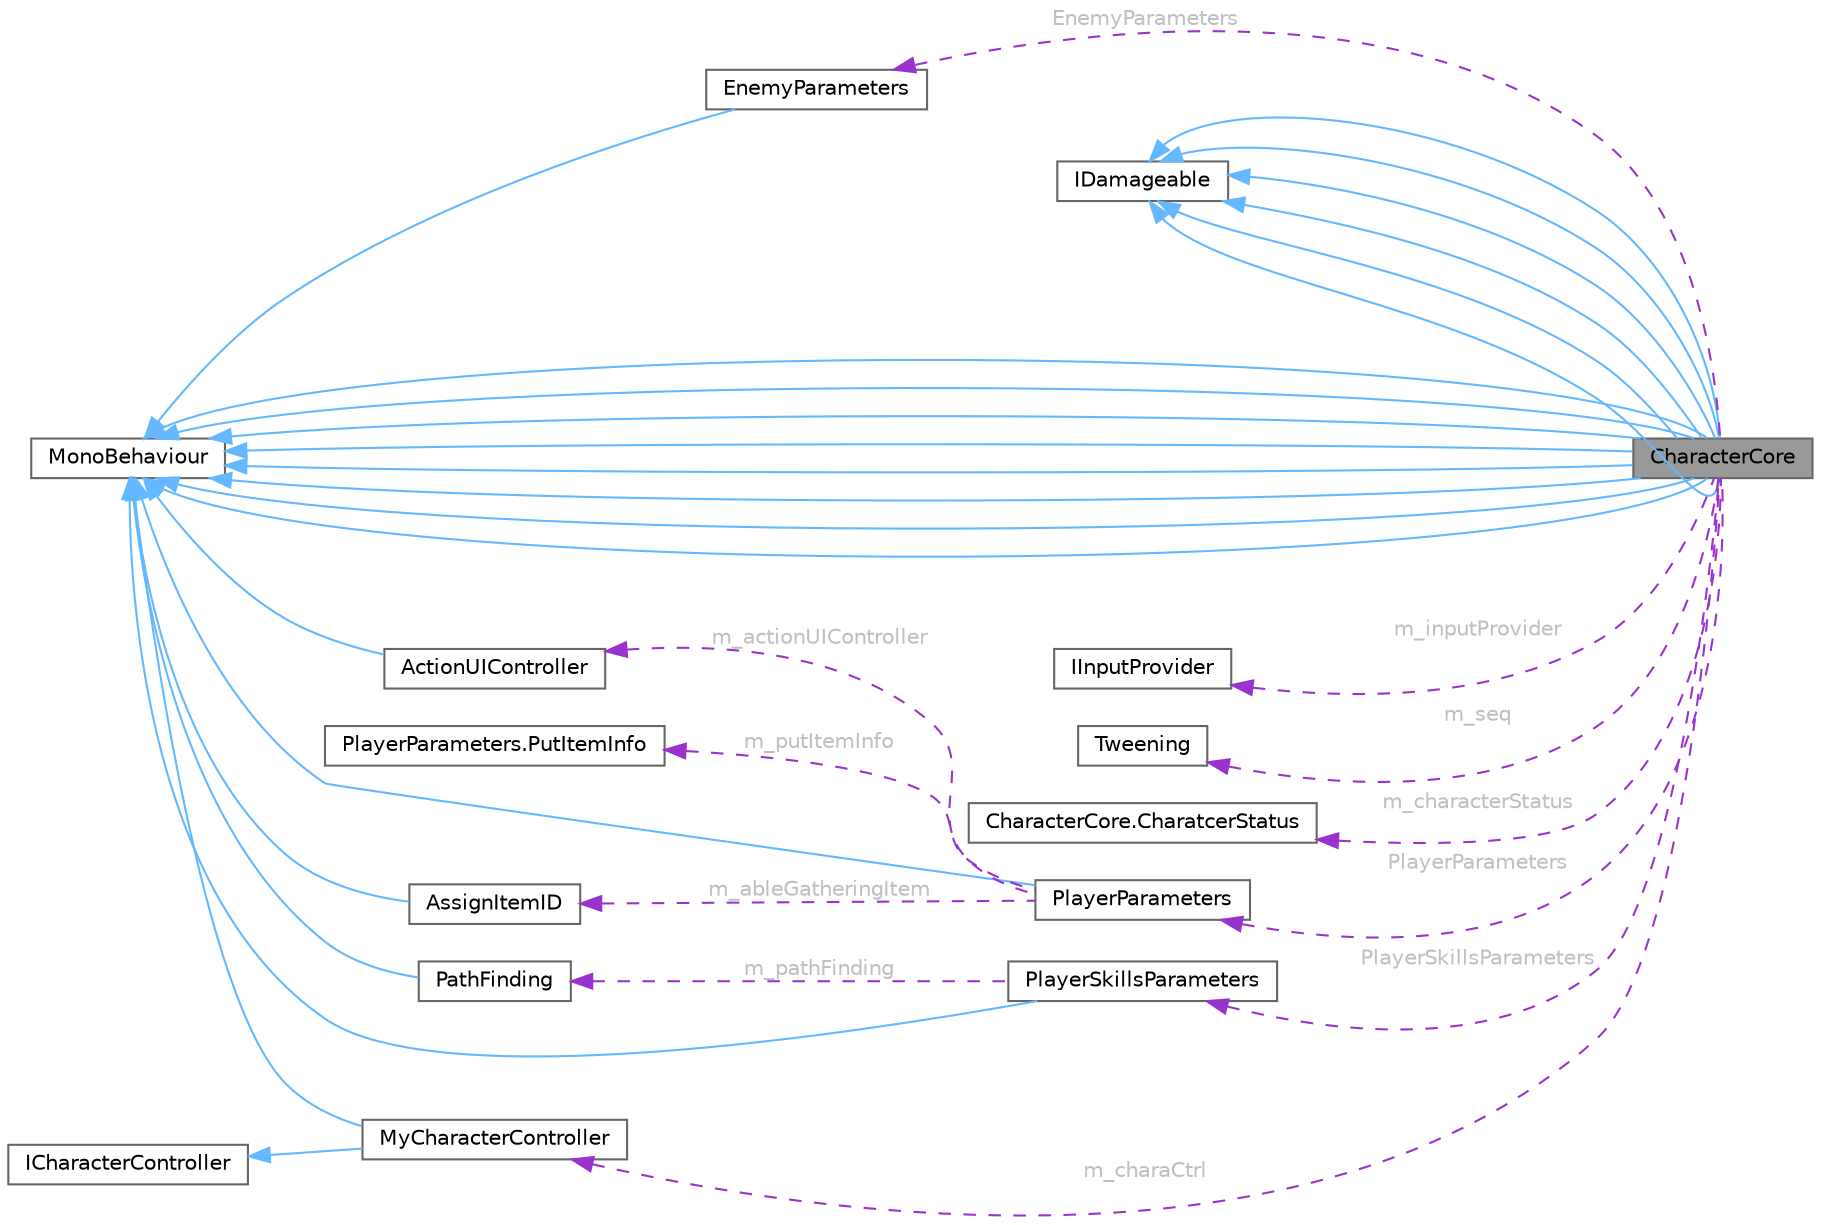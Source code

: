 digraph "CharacterCore"
{
 // LATEX_PDF_SIZE
  bgcolor="transparent";
  edge [fontname=Helvetica,fontsize=10,labelfontname=Helvetica,labelfontsize=10];
  node [fontname=Helvetica,fontsize=10,shape=box,height=0.2,width=0.4];
  rankdir="LR";
  Node1 [id="Node000001",label="CharacterCore",height=0.2,width=0.4,color="gray40", fillcolor="grey60", style="filled", fontcolor="black",tooltip=" "];
  Node2 -> Node1 [id="edge34_Node000001_Node000002",dir="back",color="steelblue1",style="solid",tooltip=" "];
  Node2 [id="Node000002",label="MonoBehaviour",height=0.2,width=0.4,color="gray40", fillcolor="white", style="filled",tooltip=" "];
  Node3 -> Node1 [id="edge35_Node000001_Node000003",dir="back",color="steelblue1",style="solid",tooltip=" "];
  Node3 [id="Node000003",label="IDamageable",height=0.2,width=0.4,color="gray40", fillcolor="white", style="filled",URL="$interface_i_damageable.html",tooltip=" "];
  Node2 -> Node1 [id="edge36_Node000001_Node000002",dir="back",color="steelblue1",style="solid",tooltip=" "];
  Node3 -> Node1 [id="edge37_Node000001_Node000003",dir="back",color="steelblue1",style="solid",tooltip=" "];
  Node2 -> Node1 [id="edge38_Node000001_Node000002",dir="back",color="steelblue1",style="solid",tooltip=" "];
  Node3 -> Node1 [id="edge39_Node000001_Node000003",dir="back",color="steelblue1",style="solid",tooltip=" "];
  Node2 -> Node1 [id="edge40_Node000001_Node000002",dir="back",color="steelblue1",style="solid",tooltip=" "];
  Node3 -> Node1 [id="edge41_Node000001_Node000003",dir="back",color="steelblue1",style="solid",tooltip=" "];
  Node2 -> Node1 [id="edge42_Node000001_Node000002",dir="back",color="steelblue1",style="solid",tooltip=" "];
  Node3 -> Node1 [id="edge43_Node000001_Node000003",dir="back",color="steelblue1",style="solid",tooltip=" "];
  Node2 -> Node1 [id="edge44_Node000001_Node000002",dir="back",color="steelblue1",style="solid",tooltip=" "];
  Node3 -> Node1 [id="edge45_Node000001_Node000003",dir="back",color="steelblue1",style="solid",tooltip=" "];
  Node2 -> Node1 [id="edge46_Node000001_Node000002",dir="back",color="steelblue1",style="solid",tooltip=" "];
  Node2 -> Node1 [id="edge47_Node000001_Node000002",dir="back",color="steelblue1",style="solid",tooltip=" "];
  Node4 -> Node1 [id="edge48_Node000001_Node000004",dir="back",color="darkorchid3",style="dashed",tooltip=" ",label=" m_charaCtrl",fontcolor="grey" ];
  Node4 [id="Node000004",label="MyCharacterController",height=0.2,width=0.4,color="gray40", fillcolor="white", style="filled",URL="$class_my_character_controller.html",tooltip=" "];
  Node2 -> Node4 [id="edge49_Node000004_Node000002",dir="back",color="steelblue1",style="solid",tooltip=" "];
  Node5 -> Node4 [id="edge50_Node000004_Node000005",dir="back",color="steelblue1",style="solid",tooltip=" "];
  Node5 [id="Node000005",label="ICharacterController",height=0.2,width=0.4,color="gray40", fillcolor="white", style="filled",tooltip=" "];
  Node6 -> Node1 [id="edge51_Node000001_Node000006",dir="back",color="darkorchid3",style="dashed",tooltip=" ",label=" m_inputProvider",fontcolor="grey" ];
  Node6 [id="Node000006",label="IInputProvider",height=0.2,width=0.4,color="gray40", fillcolor="white", style="filled",URL="$interface_i_input_provider.html",tooltip=" "];
  Node7 -> Node1 [id="edge52_Node000001_Node000007",dir="back",color="darkorchid3",style="dashed",tooltip=" ",label=" m_seq",fontcolor="grey" ];
  Node7 [id="Node000007",label="Tweening",height=0.2,width=0.4,color="gray40", fillcolor="white", style="filled",tooltip=" "];
  Node8 -> Node1 [id="edge53_Node000001_Node000008",dir="back",color="darkorchid3",style="dashed",tooltip=" ",label=" m_characterStatus",fontcolor="grey" ];
  Node8 [id="Node000008",label="CharacterCore.CharatcerStatus",height=0.2,width=0.4,color="gray40", fillcolor="white", style="filled",URL="$struct_character_core_1_1_charatcer_status.html",tooltip=" "];
  Node9 -> Node1 [id="edge54_Node000001_Node000009",dir="back",color="darkorchid3",style="dashed",tooltip=" ",label=" PlayerParameters",fontcolor="grey" ];
  Node9 [id="Node000009",label="PlayerParameters",height=0.2,width=0.4,color="gray40", fillcolor="white", style="filled",URL="$class_player_parameters.html",tooltip=" "];
  Node2 -> Node9 [id="edge55_Node000009_Node000002",dir="back",color="steelblue1",style="solid",tooltip=" "];
  Node10 -> Node9 [id="edge56_Node000009_Node000010",dir="back",color="darkorchid3",style="dashed",tooltip=" ",label=" m_putItemInfo",fontcolor="grey" ];
  Node10 [id="Node000010",label="PlayerParameters.PutItemInfo",height=0.2,width=0.4,color="gray40", fillcolor="white", style="filled",URL="$struct_player_parameters_1_1_put_item_info.html",tooltip=" "];
  Node11 -> Node9 [id="edge57_Node000009_Node000011",dir="back",color="darkorchid3",style="dashed",tooltip=" ",label=" m_ableGatheringItem",fontcolor="grey" ];
  Node11 [id="Node000011",label="AssignItemID",height=0.2,width=0.4,color="gray40", fillcolor="white", style="filled",URL="$class_assign_item_i_d.html",tooltip=" "];
  Node2 -> Node11 [id="edge58_Node000011_Node000002",dir="back",color="steelblue1",style="solid",tooltip=" "];
  Node12 -> Node9 [id="edge59_Node000009_Node000012",dir="back",color="darkorchid3",style="dashed",tooltip=" ",label=" m_actionUIController",fontcolor="grey" ];
  Node12 [id="Node000012",label="ActionUIController",height=0.2,width=0.4,color="gray40", fillcolor="white", style="filled",URL="$class_action_u_i_controller.html",tooltip=" "];
  Node2 -> Node12 [id="edge60_Node000012_Node000002",dir="back",color="steelblue1",style="solid",tooltip=" "];
  Node13 -> Node1 [id="edge61_Node000001_Node000013",dir="back",color="darkorchid3",style="dashed",tooltip=" ",label=" EnemyParameters",fontcolor="grey" ];
  Node13 [id="Node000013",label="EnemyParameters",height=0.2,width=0.4,color="gray40", fillcolor="white", style="filled",URL="$class_enemy_parameters.html",tooltip=" "];
  Node2 -> Node13 [id="edge62_Node000013_Node000002",dir="back",color="steelblue1",style="solid",tooltip=" "];
  Node14 -> Node1 [id="edge63_Node000001_Node000014",dir="back",color="darkorchid3",style="dashed",tooltip=" ",label=" PlayerSkillsParameters",fontcolor="grey" ];
  Node14 [id="Node000014",label="PlayerSkillsParameters",height=0.2,width=0.4,color="gray40", fillcolor="white", style="filled",URL="$class_player_skills_parameters.html",tooltip=" "];
  Node2 -> Node14 [id="edge64_Node000014_Node000002",dir="back",color="steelblue1",style="solid",tooltip=" "];
  Node15 -> Node14 [id="edge65_Node000014_Node000015",dir="back",color="darkorchid3",style="dashed",tooltip=" ",label=" m_pathFinding",fontcolor="grey" ];
  Node15 [id="Node000015",label="PathFinding",height=0.2,width=0.4,color="gray40", fillcolor="white", style="filled",URL="$class_path_finding.html",tooltip=" "];
  Node2 -> Node15 [id="edge66_Node000015_Node000002",dir="back",color="steelblue1",style="solid",tooltip=" "];
}
